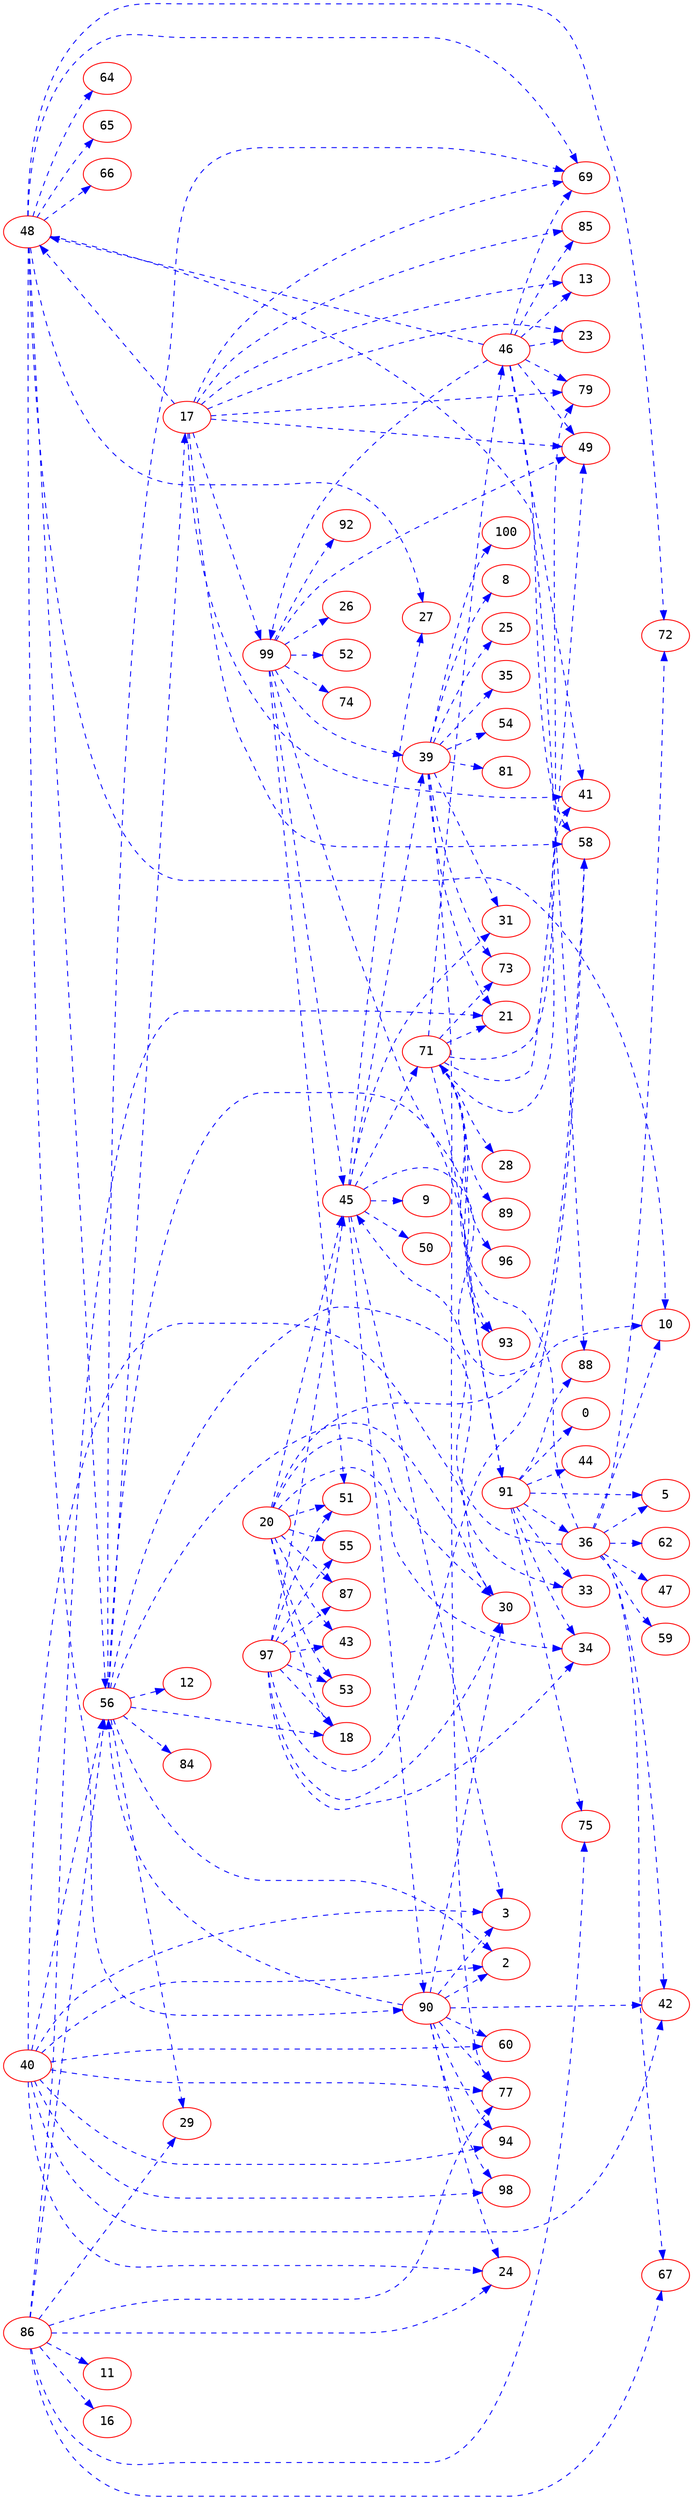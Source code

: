 digraph dumpedGraph {
		node[color=Red,fontname=Courier]
		edge[color=Blue,style=dashed]
		rankdir=LR; //Rank Direction Left to Right
		/*Total Nodes : 18 */
"10"->{}
"17"->{"13" "23" "41" "48" "49" "58" "69" "79" "85" "99"}
"20"->{"18" "30" "34" "43" "45" "51" "53" "55" "58" "87"}
"36"->{"5" "10" "42" "45" "47" "59" "62" "67" "71" "72"}
"39"->{"8" "21" "25" "31" "35" "54" "73" "77" "81" "100"}
"40"->{"2" "3" "24" "30" "42" "56" "60" "77" "94" "98"}
"45"->{"3" "9" "10" "27" "31" "39" "50" "71" "90"}
"46"->{"13" "23" "41" "48" "49" "58" "69" "79" "85" "99"}
"48"->{"10" "27" "56" "64" "65" "66" "69" "72" "88" "90"}
"56"->{"2" "12" "17" "18" "29" "30" "33" "69" "84" "93"}
"71"->{"21" "28" "41" "46" "49" "73" "79" "89" "91" "93" "96"}
"84"->{}
"86"->{"11" "16" "21" "24" "29" "56" "67" "75" "77"}
"90"->{"2" "3" "24" "30" "42" "56" "60" "77" "94" "98"}
"91"->{"0" "5" "33" "34" "36" "44" "75" "88"}
"97"->{"18" "30" "34" "43" "45" "51" "53" "55" "58" "87"}
"99"->{"26" "39" "45" "49" "51" "52" "74" "91" "92"}
"100"->{}
}